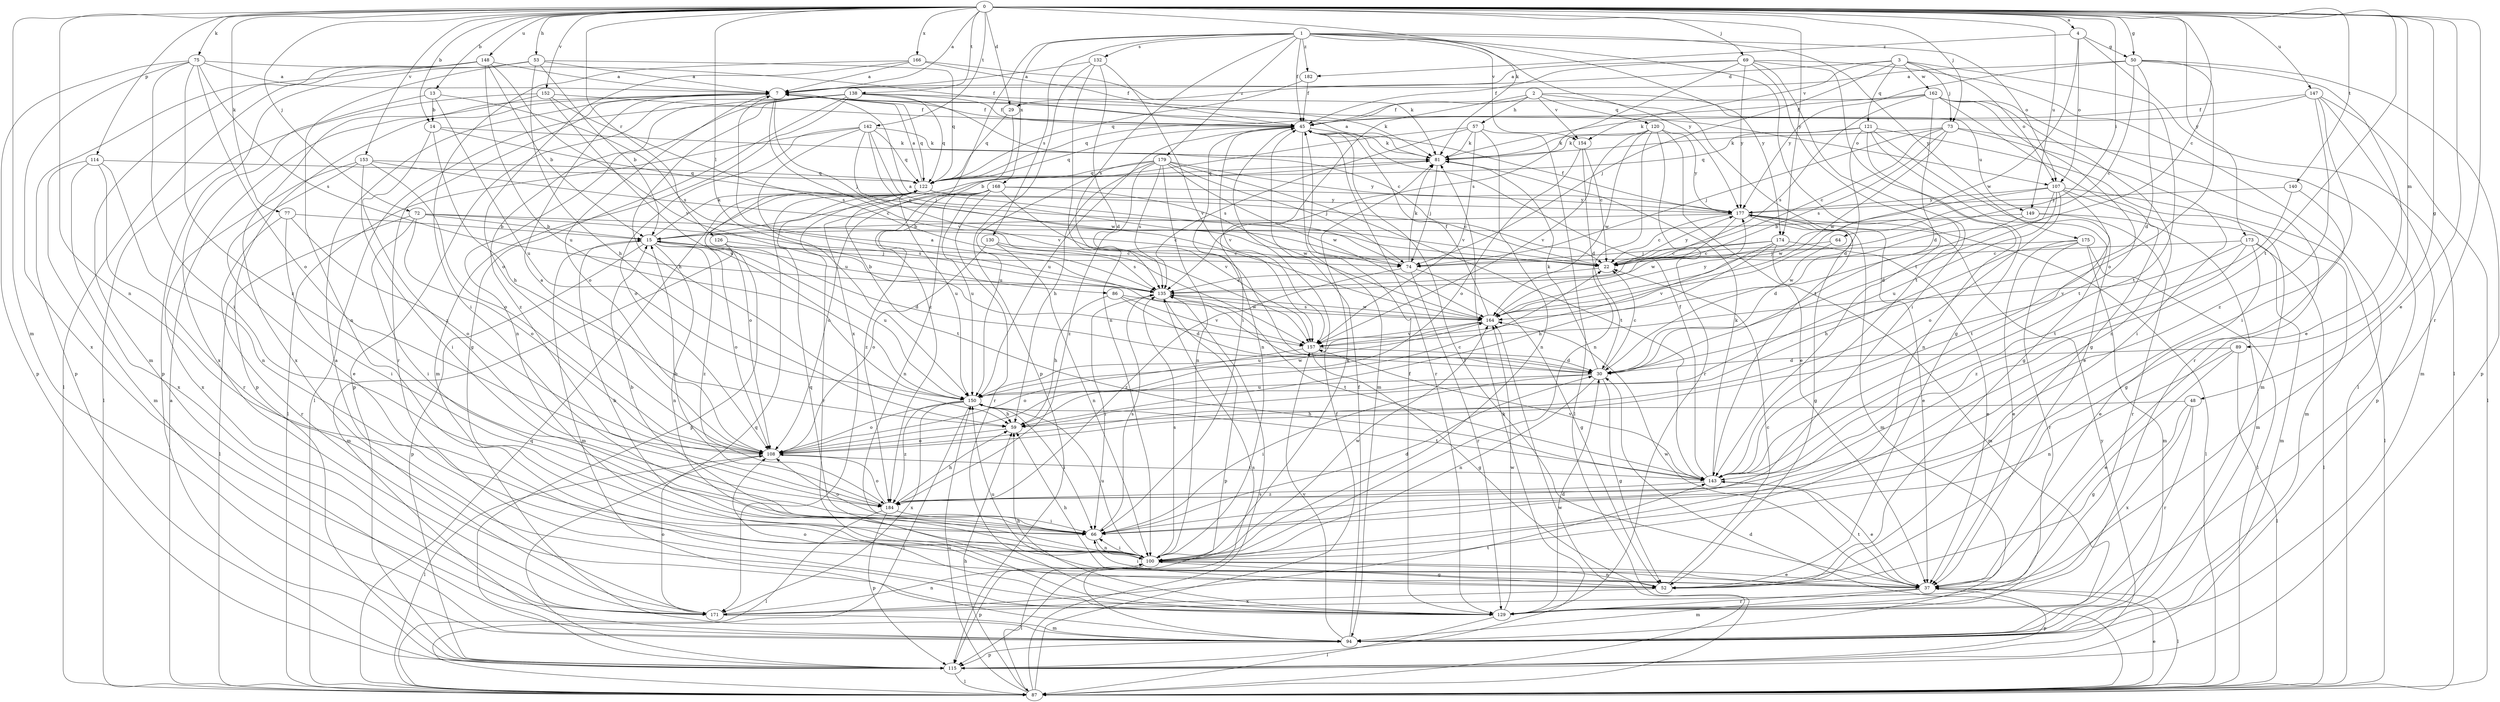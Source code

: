 strict digraph  {
0;
1;
2;
3;
4;
7;
13;
14;
15;
22;
29;
30;
37;
45;
48;
50;
52;
53;
57;
59;
64;
66;
69;
72;
73;
74;
75;
77;
81;
86;
87;
89;
94;
100;
107;
108;
114;
115;
120;
121;
122;
126;
129;
130;
132;
135;
138;
140;
142;
143;
147;
148;
149;
150;
152;
153;
154;
157;
162;
164;
166;
168;
171;
173;
174;
175;
177;
179;
182;
184;
0 -> 4  [label=a];
0 -> 7  [label=a];
0 -> 13  [label=b];
0 -> 14  [label=b];
0 -> 22  [label=c];
0 -> 29  [label=d];
0 -> 37  [label=e];
0 -> 48  [label=g];
0 -> 50  [label=g];
0 -> 53  [label=h];
0 -> 64  [label=i];
0 -> 69  [label=j];
0 -> 72  [label=j];
0 -> 73  [label=j];
0 -> 75  [label=k];
0 -> 77  [label=k];
0 -> 81  [label=k];
0 -> 86  [label=l];
0 -> 89  [label=m];
0 -> 94  [label=m];
0 -> 100  [label=n];
0 -> 114  [label=p];
0 -> 126  [label=r];
0 -> 129  [label=r];
0 -> 138  [label=t];
0 -> 140  [label=t];
0 -> 142  [label=t];
0 -> 143  [label=t];
0 -> 147  [label=u];
0 -> 148  [label=u];
0 -> 149  [label=u];
0 -> 152  [label=v];
0 -> 153  [label=v];
0 -> 166  [label=x];
0 -> 173  [label=y];
0 -> 174  [label=y];
1 -> 45  [label=f];
1 -> 107  [label=o];
1 -> 130  [label=s];
1 -> 132  [label=s];
1 -> 135  [label=s];
1 -> 143  [label=t];
1 -> 154  [label=v];
1 -> 168  [label=x];
1 -> 171  [label=x];
1 -> 174  [label=y];
1 -> 175  [label=y];
1 -> 177  [label=y];
1 -> 179  [label=z];
1 -> 182  [label=z];
2 -> 45  [label=f];
2 -> 57  [label=h];
2 -> 66  [label=i];
2 -> 120  [label=q];
2 -> 143  [label=t];
2 -> 149  [label=u];
2 -> 154  [label=v];
3 -> 29  [label=d];
3 -> 73  [label=j];
3 -> 74  [label=j];
3 -> 107  [label=o];
3 -> 121  [label=q];
3 -> 143  [label=t];
3 -> 154  [label=v];
3 -> 162  [label=w];
4 -> 50  [label=g];
4 -> 87  [label=l];
4 -> 107  [label=o];
4 -> 164  [label=w];
4 -> 182  [label=z];
7 -> 45  [label=f];
7 -> 74  [label=j];
7 -> 107  [label=o];
7 -> 108  [label=o];
7 -> 115  [label=p];
7 -> 122  [label=q];
7 -> 129  [label=r];
7 -> 157  [label=v];
13 -> 14  [label=b];
13 -> 135  [label=s];
13 -> 150  [label=u];
13 -> 171  [label=x];
14 -> 22  [label=c];
14 -> 59  [label=h];
14 -> 81  [label=k];
14 -> 184  [label=z];
15 -> 22  [label=c];
15 -> 81  [label=k];
15 -> 94  [label=m];
15 -> 100  [label=n];
15 -> 108  [label=o];
15 -> 115  [label=p];
15 -> 150  [label=u];
15 -> 184  [label=z];
22 -> 135  [label=s];
22 -> 177  [label=y];
29 -> 122  [label=q];
29 -> 184  [label=z];
30 -> 7  [label=a];
30 -> 22  [label=c];
30 -> 52  [label=g];
30 -> 66  [label=i];
30 -> 81  [label=k];
30 -> 100  [label=n];
30 -> 150  [label=u];
37 -> 45  [label=f];
37 -> 59  [label=h];
37 -> 87  [label=l];
37 -> 94  [label=m];
37 -> 115  [label=p];
37 -> 122  [label=q];
37 -> 129  [label=r];
37 -> 143  [label=t];
37 -> 150  [label=u];
37 -> 164  [label=w];
45 -> 81  [label=k];
45 -> 94  [label=m];
45 -> 100  [label=n];
45 -> 122  [label=q];
45 -> 129  [label=r];
45 -> 150  [label=u];
45 -> 157  [label=v];
48 -> 52  [label=g];
48 -> 59  [label=h];
48 -> 129  [label=r];
48 -> 171  [label=x];
50 -> 7  [label=a];
50 -> 22  [label=c];
50 -> 30  [label=d];
50 -> 37  [label=e];
50 -> 108  [label=o];
50 -> 115  [label=p];
50 -> 177  [label=y];
52 -> 22  [label=c];
52 -> 66  [label=i];
52 -> 100  [label=n];
52 -> 171  [label=x];
53 -> 7  [label=a];
53 -> 15  [label=b];
53 -> 59  [label=h];
53 -> 100  [label=n];
53 -> 115  [label=p];
53 -> 122  [label=q];
57 -> 15  [label=b];
57 -> 81  [label=k];
57 -> 87  [label=l];
57 -> 100  [label=n];
57 -> 135  [label=s];
57 -> 157  [label=v];
59 -> 22  [label=c];
59 -> 108  [label=o];
64 -> 22  [label=c];
64 -> 164  [label=w];
66 -> 15  [label=b];
66 -> 30  [label=d];
66 -> 100  [label=n];
66 -> 108  [label=o];
66 -> 135  [label=s];
69 -> 7  [label=a];
69 -> 45  [label=f];
69 -> 52  [label=g];
69 -> 66  [label=i];
69 -> 87  [label=l];
69 -> 135  [label=s];
69 -> 143  [label=t];
69 -> 177  [label=y];
72 -> 15  [label=b];
72 -> 22  [label=c];
72 -> 66  [label=i];
72 -> 87  [label=l];
72 -> 108  [label=o];
72 -> 135  [label=s];
73 -> 22  [label=c];
73 -> 66  [label=i];
73 -> 74  [label=j];
73 -> 81  [label=k];
73 -> 115  [label=p];
73 -> 135  [label=s];
73 -> 164  [label=w];
74 -> 7  [label=a];
74 -> 52  [label=g];
74 -> 81  [label=k];
74 -> 129  [label=r];
74 -> 184  [label=z];
75 -> 7  [label=a];
75 -> 45  [label=f];
75 -> 66  [label=i];
75 -> 108  [label=o];
75 -> 115  [label=p];
75 -> 135  [label=s];
75 -> 171  [label=x];
75 -> 184  [label=z];
77 -> 15  [label=b];
77 -> 66  [label=i];
77 -> 108  [label=o];
77 -> 129  [label=r];
81 -> 7  [label=a];
81 -> 74  [label=j];
81 -> 122  [label=q];
86 -> 30  [label=d];
86 -> 59  [label=h];
86 -> 157  [label=v];
86 -> 164  [label=w];
87 -> 7  [label=a];
87 -> 30  [label=d];
87 -> 37  [label=e];
87 -> 45  [label=f];
87 -> 59  [label=h];
87 -> 122  [label=q];
87 -> 135  [label=s];
87 -> 150  [label=u];
87 -> 164  [label=w];
89 -> 30  [label=d];
89 -> 37  [label=e];
89 -> 87  [label=l];
89 -> 100  [label=n];
94 -> 45  [label=f];
94 -> 115  [label=p];
94 -> 135  [label=s];
94 -> 157  [label=v];
100 -> 15  [label=b];
100 -> 37  [label=e];
100 -> 52  [label=g];
100 -> 66  [label=i];
100 -> 81  [label=k];
100 -> 87  [label=l];
100 -> 115  [label=p];
100 -> 135  [label=s];
100 -> 150  [label=u];
100 -> 164  [label=w];
107 -> 30  [label=d];
107 -> 87  [label=l];
107 -> 94  [label=m];
107 -> 108  [label=o];
107 -> 143  [label=t];
107 -> 150  [label=u];
107 -> 164  [label=w];
107 -> 177  [label=y];
108 -> 7  [label=a];
108 -> 87  [label=l];
108 -> 143  [label=t];
114 -> 94  [label=m];
114 -> 100  [label=n];
114 -> 122  [label=q];
114 -> 129  [label=r];
114 -> 171  [label=x];
115 -> 81  [label=k];
115 -> 87  [label=l];
115 -> 122  [label=q];
115 -> 177  [label=y];
120 -> 37  [label=e];
120 -> 81  [label=k];
120 -> 100  [label=n];
120 -> 129  [label=r];
120 -> 157  [label=v];
120 -> 164  [label=w];
120 -> 177  [label=y];
121 -> 30  [label=d];
121 -> 37  [label=e];
121 -> 52  [label=g];
121 -> 81  [label=k];
121 -> 94  [label=m];
121 -> 100  [label=n];
121 -> 122  [label=q];
122 -> 7  [label=a];
122 -> 22  [label=c];
122 -> 108  [label=o];
122 -> 115  [label=p];
122 -> 129  [label=r];
122 -> 143  [label=t];
122 -> 150  [label=u];
122 -> 177  [label=y];
126 -> 30  [label=d];
126 -> 74  [label=j];
126 -> 94  [label=m];
129 -> 30  [label=d];
129 -> 45  [label=f];
129 -> 59  [label=h];
129 -> 87  [label=l];
129 -> 108  [label=o];
129 -> 164  [label=w];
130 -> 22  [label=c];
130 -> 100  [label=n];
130 -> 108  [label=o];
130 -> 135  [label=s];
132 -> 7  [label=a];
132 -> 30  [label=d];
132 -> 100  [label=n];
132 -> 115  [label=p];
132 -> 157  [label=v];
135 -> 15  [label=b];
135 -> 66  [label=i];
135 -> 115  [label=p];
135 -> 143  [label=t];
135 -> 164  [label=w];
138 -> 22  [label=c];
138 -> 45  [label=f];
138 -> 52  [label=g];
138 -> 59  [label=h];
138 -> 81  [label=k];
138 -> 87  [label=l];
138 -> 94  [label=m];
138 -> 100  [label=n];
138 -> 115  [label=p];
138 -> 122  [label=q];
138 -> 184  [label=z];
140 -> 52  [label=g];
140 -> 143  [label=t];
140 -> 177  [label=y];
142 -> 74  [label=j];
142 -> 81  [label=k];
142 -> 87  [label=l];
142 -> 108  [label=o];
142 -> 122  [label=q];
142 -> 150  [label=u];
142 -> 157  [label=v];
142 -> 164  [label=w];
143 -> 37  [label=e];
143 -> 45  [label=f];
143 -> 81  [label=k];
143 -> 157  [label=v];
143 -> 184  [label=z];
147 -> 45  [label=f];
147 -> 66  [label=i];
147 -> 81  [label=k];
147 -> 87  [label=l];
147 -> 94  [label=m];
147 -> 184  [label=z];
148 -> 7  [label=a];
148 -> 15  [label=b];
148 -> 87  [label=l];
148 -> 94  [label=m];
148 -> 115  [label=p];
148 -> 150  [label=u];
148 -> 157  [label=v];
149 -> 15  [label=b];
149 -> 30  [label=d];
149 -> 94  [label=m];
149 -> 129  [label=r];
150 -> 59  [label=h];
150 -> 66  [label=i];
150 -> 87  [label=l];
150 -> 108  [label=o];
150 -> 143  [label=t];
150 -> 164  [label=w];
150 -> 171  [label=x];
150 -> 184  [label=z];
152 -> 45  [label=f];
152 -> 87  [label=l];
152 -> 135  [label=s];
152 -> 150  [label=u];
152 -> 171  [label=x];
153 -> 22  [label=c];
153 -> 37  [label=e];
153 -> 66  [label=i];
153 -> 108  [label=o];
153 -> 122  [label=q];
153 -> 171  [label=x];
154 -> 22  [label=c];
154 -> 30  [label=d];
154 -> 108  [label=o];
157 -> 30  [label=d];
157 -> 52  [label=g];
157 -> 108  [label=o];
162 -> 30  [label=d];
162 -> 45  [label=f];
162 -> 52  [label=g];
162 -> 100  [label=n];
162 -> 122  [label=q];
162 -> 129  [label=r];
162 -> 135  [label=s];
162 -> 143  [label=t];
164 -> 45  [label=f];
164 -> 135  [label=s];
164 -> 150  [label=u];
164 -> 157  [label=v];
164 -> 177  [label=y];
166 -> 7  [label=a];
166 -> 45  [label=f];
166 -> 66  [label=i];
166 -> 81  [label=k];
166 -> 108  [label=o];
168 -> 100  [label=n];
168 -> 108  [label=o];
168 -> 129  [label=r];
168 -> 150  [label=u];
168 -> 157  [label=v];
168 -> 164  [label=w];
168 -> 177  [label=y];
168 -> 184  [label=z];
171 -> 7  [label=a];
171 -> 94  [label=m];
171 -> 100  [label=n];
171 -> 108  [label=o];
171 -> 143  [label=t];
173 -> 22  [label=c];
173 -> 37  [label=e];
173 -> 87  [label=l];
173 -> 94  [label=m];
173 -> 157  [label=v];
173 -> 184  [label=z];
174 -> 22  [label=c];
174 -> 37  [label=e];
174 -> 59  [label=h];
174 -> 74  [label=j];
174 -> 94  [label=m];
174 -> 157  [label=v];
175 -> 37  [label=e];
175 -> 59  [label=h];
175 -> 74  [label=j];
175 -> 87  [label=l];
175 -> 94  [label=m];
175 -> 129  [label=r];
177 -> 15  [label=b];
177 -> 22  [label=c];
177 -> 37  [label=e];
177 -> 45  [label=f];
177 -> 52  [label=g];
177 -> 87  [label=l];
177 -> 94  [label=m];
177 -> 164  [label=w];
179 -> 59  [label=h];
179 -> 74  [label=j];
179 -> 100  [label=n];
179 -> 122  [label=q];
179 -> 135  [label=s];
179 -> 143  [label=t];
179 -> 150  [label=u];
179 -> 164  [label=w];
179 -> 177  [label=y];
179 -> 184  [label=z];
182 -> 45  [label=f];
182 -> 122  [label=q];
184 -> 15  [label=b];
184 -> 59  [label=h];
184 -> 66  [label=i];
184 -> 87  [label=l];
184 -> 108  [label=o];
184 -> 115  [label=p];
}
